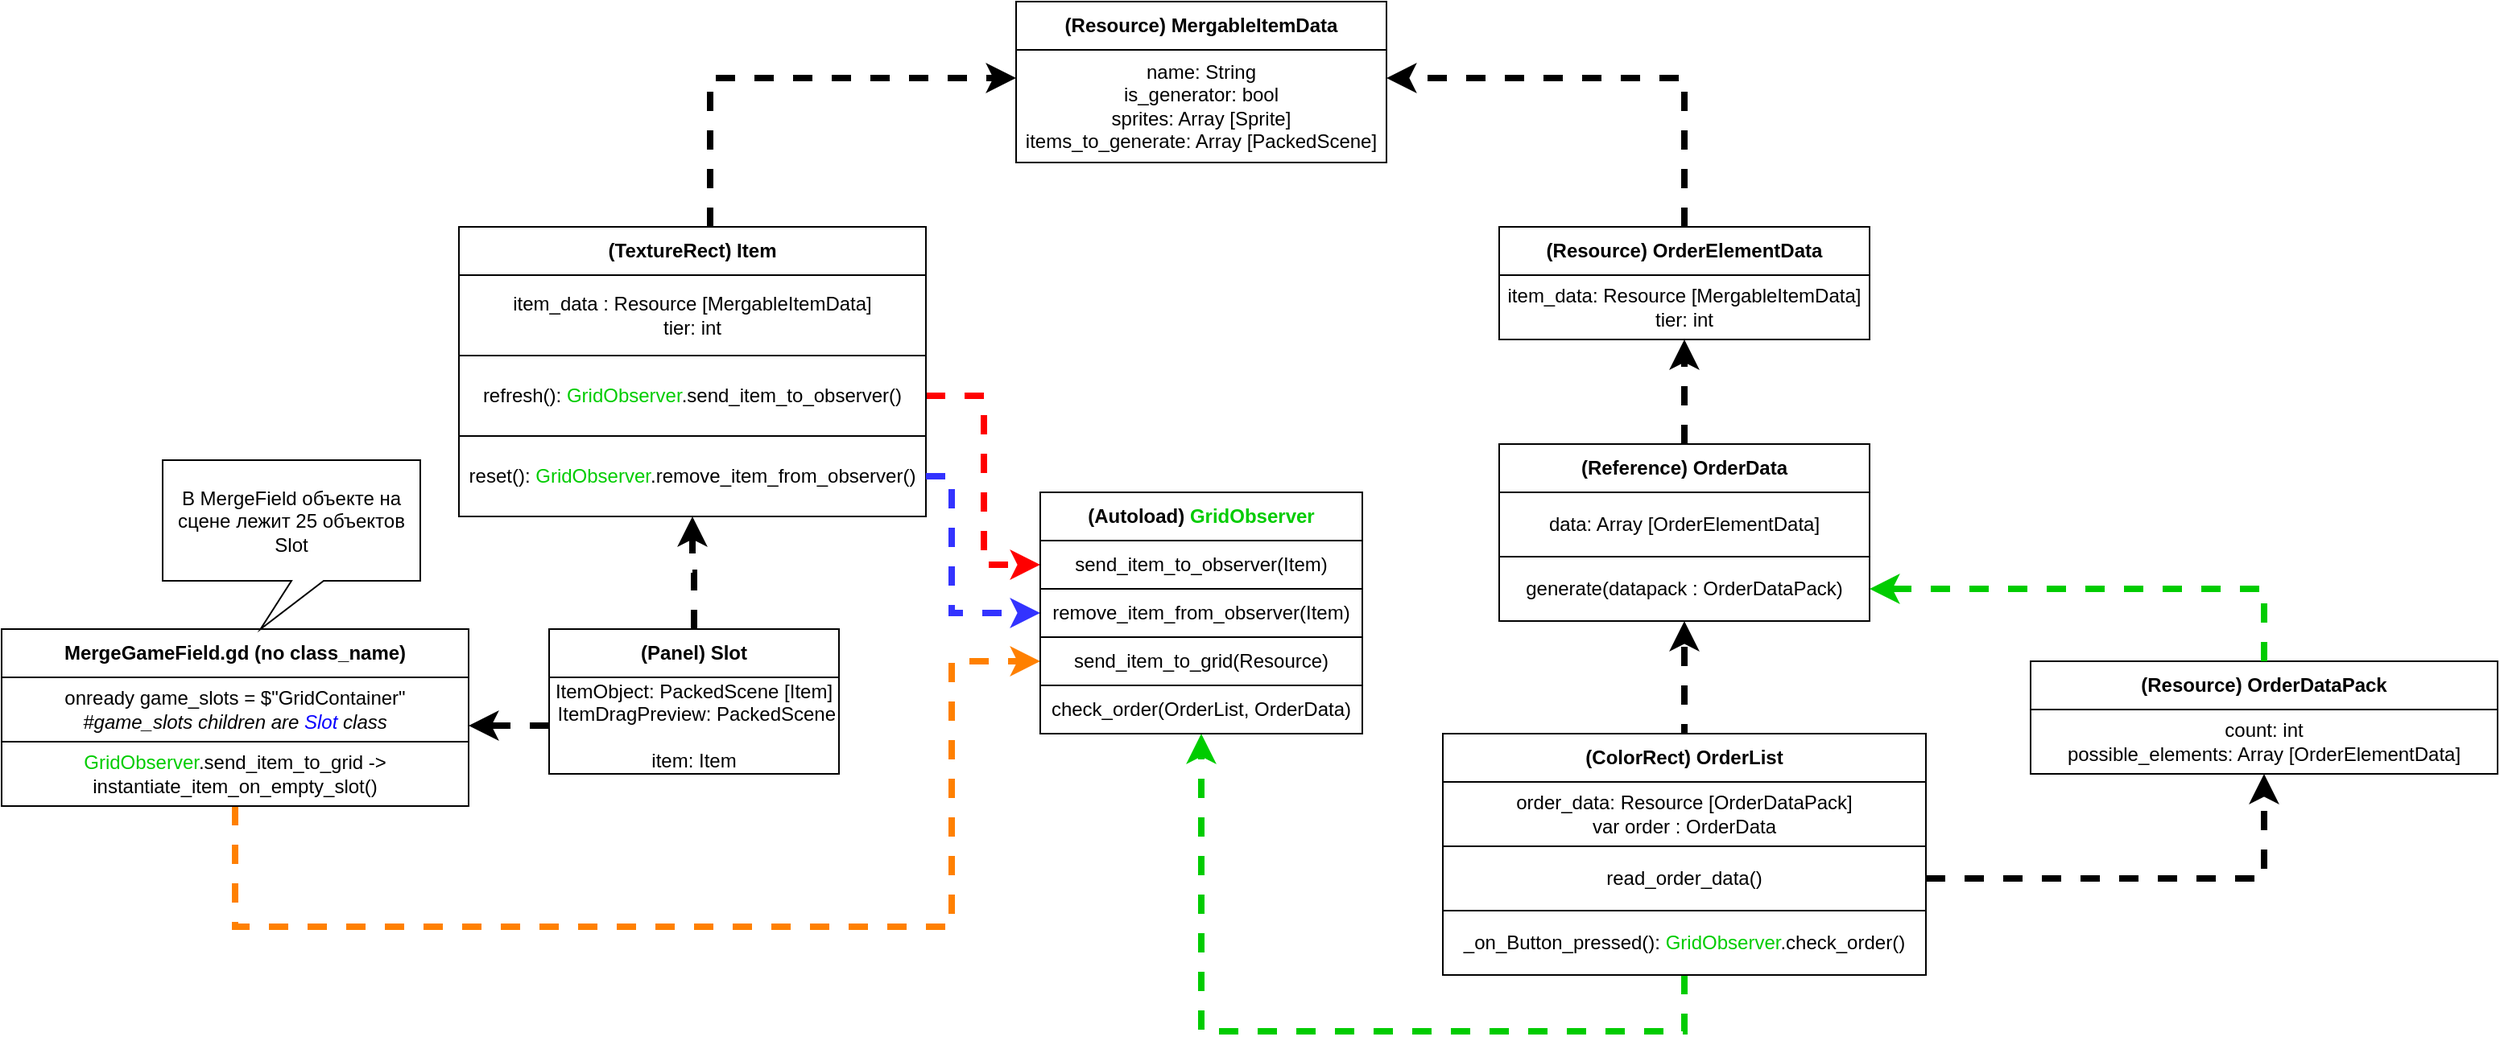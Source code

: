 <mxfile version="24.7.17">
  <diagram name="Страница — 1" id="70p1UIAKUPXs_iUVCdoC">
    <mxGraphModel dx="1800" dy="329" grid="1" gridSize="10" guides="1" tooltips="1" connect="1" arrows="1" fold="1" page="1" pageScale="1" pageWidth="1200" pageHeight="1920" math="0" shadow="0">
      <root>
        <mxCell id="0" />
        <mxCell id="1" parent="0" />
        <mxCell id="8YpLksILpJDQ-rm5mKkd-4" style="edgeStyle=orthogonalEdgeStyle;rounded=0;orthogonalLoop=1;jettySize=auto;html=1;entryX=0;entryY=0.25;entryDx=0;entryDy=0;dashed=1;strokeWidth=4;" parent="1" source="KWVQ8asaE6--88MjjyIy-2" target="KWVQ8asaE6--88MjjyIy-3" edge="1">
          <mxGeometry relative="1" as="geometry">
            <Array as="points">
              <mxPoint x="60" y="108" />
            </Array>
          </mxGeometry>
        </mxCell>
        <mxCell id="8YpLksILpJDQ-rm5mKkd-3" style="edgeStyle=orthogonalEdgeStyle;rounded=0;orthogonalLoop=1;jettySize=auto;html=1;entryX=0.5;entryY=1;entryDx=0;entryDy=0;dashed=1;strokeWidth=4;" parent="1" source="KWVQ8asaE6--88MjjyIy-5" target="KWVQ8asaE6--88MjjyIy-22" edge="1">
          <mxGeometry relative="1" as="geometry" />
        </mxCell>
        <mxCell id="8YpLksILpJDQ-rm5mKkd-6" style="edgeStyle=orthogonalEdgeStyle;rounded=0;orthogonalLoop=1;jettySize=auto;html=1;entryX=0.5;entryY=1;entryDx=0;entryDy=0;strokeWidth=4;dashed=1;" parent="1" source="KWVQ8asaE6--88MjjyIy-7" target="KWVQ8asaE6--88MjjyIy-10" edge="1">
          <mxGeometry relative="1" as="geometry" />
        </mxCell>
        <mxCell id="8YpLksILpJDQ-rm5mKkd-5" style="edgeStyle=orthogonalEdgeStyle;rounded=0;orthogonalLoop=1;jettySize=auto;html=1;entryX=1;entryY=0.25;entryDx=0;entryDy=0;exitX=0.5;exitY=0;exitDx=0;exitDy=0;dashed=1;strokeWidth=4;" parent="1" source="KWVQ8asaE6--88MjjyIy-9" target="KWVQ8asaE6--88MjjyIy-3" edge="1">
          <mxGeometry relative="1" as="geometry">
            <Array as="points">
              <mxPoint x="665" y="108" />
            </Array>
          </mxGeometry>
        </mxCell>
        <mxCell id="8YpLksILpJDQ-rm5mKkd-7" style="edgeStyle=orthogonalEdgeStyle;rounded=0;orthogonalLoop=1;jettySize=auto;html=1;entryX=0.5;entryY=1;entryDx=0;entryDy=0;dashed=1;strokeWidth=4;" parent="1" source="KWVQ8asaE6--88MjjyIy-14" target="pg9mGK7PU0kqIPymRJ0m-4" edge="1">
          <mxGeometry relative="1" as="geometry" />
        </mxCell>
        <mxCell id="8YpLksILpJDQ-rm5mKkd-16" style="edgeStyle=orthogonalEdgeStyle;rounded=0;orthogonalLoop=1;jettySize=auto;html=1;entryX=0.5;entryY=1;entryDx=0;entryDy=0;dashed=1;strokeWidth=4;strokeColor=#00CC00;exitX=0.5;exitY=1;exitDx=0;exitDy=0;" parent="1" source="KWVQ8asaE6--88MjjyIy-17" target="KWVQ8asaE6--88MjjyIy-27" edge="1">
          <mxGeometry relative="1" as="geometry">
            <Array as="points">
              <mxPoint x="665" y="700" />
              <mxPoint x="365" y="700" />
            </Array>
          </mxGeometry>
        </mxCell>
        <mxCell id="8YpLksILpJDQ-rm5mKkd-9" style="edgeStyle=orthogonalEdgeStyle;rounded=0;orthogonalLoop=1;jettySize=auto;html=1;entryX=0;entryY=0.5;entryDx=0;entryDy=0;dashed=1;strokeWidth=4;strokeColor=#FF8000;exitX=0.5;exitY=1;exitDx=0;exitDy=0;" parent="1" source="KWVQ8asaE6--88MjjyIy-20" target="KWVQ8asaE6--88MjjyIy-24" edge="1">
          <mxGeometry relative="1" as="geometry">
            <Array as="points">
              <mxPoint x="-235" y="635" />
              <mxPoint x="210" y="635" />
              <mxPoint x="210" y="470" />
            </Array>
          </mxGeometry>
        </mxCell>
        <mxCell id="8YpLksILpJDQ-rm5mKkd-10" style="edgeStyle=orthogonalEdgeStyle;rounded=0;orthogonalLoop=1;jettySize=auto;html=1;entryX=0;entryY=0.5;entryDx=0;entryDy=0;dashed=1;strokeWidth=4;strokeColor=#FF0000;" parent="1" source="KWVQ8asaE6--88MjjyIy-21" target="KWVQ8asaE6--88MjjyIy-25" edge="1">
          <mxGeometry relative="1" as="geometry">
            <Array as="points">
              <mxPoint x="230" y="305" />
              <mxPoint x="230" y="410" />
            </Array>
          </mxGeometry>
        </mxCell>
        <mxCell id="8YpLksILpJDQ-rm5mKkd-11" value="" style="group" parent="1" vertex="1" connectable="0">
          <mxGeometry x="-380" y="450" width="290" height="110" as="geometry" />
        </mxCell>
        <mxCell id="KWVQ8asaE6--88MjjyIy-18" value="&lt;b&gt;MergeGameField.gd (no class_name)&lt;/b&gt;" style="rounded=0;whiteSpace=wrap;html=1;" parent="8YpLksILpJDQ-rm5mKkd-11" vertex="1">
          <mxGeometry width="290" height="30" as="geometry" />
        </mxCell>
        <mxCell id="KWVQ8asaE6--88MjjyIy-19" value="onready game_slots = $&quot;GridContainer&quot;&lt;br&gt;&lt;div&gt;&lt;i&gt;#game_slots children are &lt;font color=&quot;#0800ff&quot;&gt;Slot&lt;/font&gt; class&lt;/i&gt;&lt;/div&gt;" style="rounded=0;whiteSpace=wrap;html=1;" parent="8YpLksILpJDQ-rm5mKkd-11" vertex="1">
          <mxGeometry y="30" width="290" height="40" as="geometry" />
        </mxCell>
        <mxCell id="KWVQ8asaE6--88MjjyIy-20" value="&lt;font color=&quot;#00cc00&quot;&gt;GridObserver&lt;/font&gt;.send_item_to_grid -&amp;gt; instantiate_item_on_empty_slot()" style="rounded=0;whiteSpace=wrap;html=1;" parent="8YpLksILpJDQ-rm5mKkd-11" vertex="1">
          <mxGeometry y="70" width="290" height="40" as="geometry" />
        </mxCell>
        <mxCell id="8YpLksILpJDQ-rm5mKkd-12" value="" style="group" parent="1" vertex="1" connectable="0">
          <mxGeometry x="-40" y="450" width="180" height="90" as="geometry" />
        </mxCell>
        <mxCell id="KWVQ8asaE6--88MjjyIy-5" value="&lt;b&gt;(Panel) Slot&lt;/b&gt;" style="rounded=0;whiteSpace=wrap;html=1;" parent="8YpLksILpJDQ-rm5mKkd-12" vertex="1">
          <mxGeometry width="180" height="30" as="geometry" />
        </mxCell>
        <mxCell id="KWVQ8asaE6--88MjjyIy-6" value="ItemObject: PackedScene [Item]&lt;div&gt;&amp;nbsp;ItemDragPreview: PackedScene&lt;/div&gt;&lt;div&gt;&lt;br&gt;&lt;/div&gt;&lt;div&gt;item: Item&lt;/div&gt;" style="rounded=0;whiteSpace=wrap;html=1;" parent="8YpLksILpJDQ-rm5mKkd-12" vertex="1">
          <mxGeometry y="30" width="180" height="60" as="geometry" />
        </mxCell>
        <mxCell id="8YpLksILpJDQ-rm5mKkd-13" value="" style="group" parent="1" vertex="1" connectable="0">
          <mxGeometry x="-96" y="200" width="290" height="180" as="geometry" />
        </mxCell>
        <mxCell id="KWVQ8asaE6--88MjjyIy-1" value="item_data : Resource [MergableItemData]&lt;div&gt;tier: int&lt;/div&gt;" style="rounded=0;whiteSpace=wrap;html=1;" parent="8YpLksILpJDQ-rm5mKkd-13" vertex="1">
          <mxGeometry y="30" width="290" height="50" as="geometry" />
        </mxCell>
        <mxCell id="KWVQ8asaE6--88MjjyIy-2" value="&lt;b&gt;(TextureRect) Item&lt;/b&gt;" style="rounded=0;whiteSpace=wrap;html=1;" parent="8YpLksILpJDQ-rm5mKkd-13" vertex="1">
          <mxGeometry width="290" height="30" as="geometry" />
        </mxCell>
        <mxCell id="KWVQ8asaE6--88MjjyIy-21" value="refresh():&amp;nbsp;&lt;font color=&quot;#00cc00&quot;&gt;GridObserver&lt;/font&gt;.send_item_to_observer()" style="rounded=0;whiteSpace=wrap;html=1;" parent="8YpLksILpJDQ-rm5mKkd-13" vertex="1">
          <mxGeometry y="80" width="290" height="50" as="geometry" />
        </mxCell>
        <mxCell id="KWVQ8asaE6--88MjjyIy-22" value="reset():&amp;nbsp;&lt;font color=&quot;#00cc00&quot;&gt;GridObserver&lt;/font&gt;.remove_item_from_observer()" style="rounded=0;whiteSpace=wrap;html=1;" parent="8YpLksILpJDQ-rm5mKkd-13" vertex="1">
          <mxGeometry y="130" width="290" height="50" as="geometry" />
        </mxCell>
        <mxCell id="8YpLksILpJDQ-rm5mKkd-14" style="edgeStyle=orthogonalEdgeStyle;rounded=0;orthogonalLoop=1;jettySize=auto;html=1;entryX=0;entryY=0.5;entryDx=0;entryDy=0;strokeWidth=4;dashed=1;strokeColor=#3333FF;" parent="1" source="KWVQ8asaE6--88MjjyIy-22" target="KWVQ8asaE6--88MjjyIy-26" edge="1">
          <mxGeometry relative="1" as="geometry">
            <Array as="points">
              <mxPoint x="210" y="355" />
              <mxPoint x="210" y="440" />
            </Array>
          </mxGeometry>
        </mxCell>
        <mxCell id="8YpLksILpJDQ-rm5mKkd-17" style="edgeStyle=orthogonalEdgeStyle;rounded=0;orthogonalLoop=1;jettySize=auto;html=1;entryX=1;entryY=0.75;entryDx=0;entryDy=0;dashed=1;strokeWidth=4;" parent="1" source="KWVQ8asaE6--88MjjyIy-6" target="KWVQ8asaE6--88MjjyIy-19" edge="1">
          <mxGeometry relative="1" as="geometry" />
        </mxCell>
        <mxCell id="8YpLksILpJDQ-rm5mKkd-18" value="" style="group" parent="1" vertex="1" connectable="0">
          <mxGeometry x="250" y="60" width="230" height="100" as="geometry" />
        </mxCell>
        <mxCell id="KWVQ8asaE6--88MjjyIy-3" value="name: String&lt;div&gt;is_generator: bool&lt;/div&gt;&lt;div&gt;sprites: Array [Sprite]&lt;/div&gt;&lt;div&gt;items_to_generate: Array [PackedScene]&lt;/div&gt;" style="rounded=0;whiteSpace=wrap;html=1;" parent="8YpLksILpJDQ-rm5mKkd-18" vertex="1">
          <mxGeometry y="30" width="230" height="70" as="geometry" />
        </mxCell>
        <mxCell id="KWVQ8asaE6--88MjjyIy-4" value="&lt;b&gt;(Resource) MergableItemData&lt;/b&gt;" style="rounded=0;whiteSpace=wrap;html=1;" parent="8YpLksILpJDQ-rm5mKkd-18" vertex="1">
          <mxGeometry width="230" height="30" as="geometry" />
        </mxCell>
        <mxCell id="8YpLksILpJDQ-rm5mKkd-19" value="" style="group" parent="1" vertex="1" connectable="0">
          <mxGeometry x="550" y="200" width="230" height="70" as="geometry" />
        </mxCell>
        <mxCell id="KWVQ8asaE6--88MjjyIy-9" value="&lt;b&gt;(Resource) OrderElementData&lt;/b&gt;" style="rounded=0;whiteSpace=wrap;html=1;" parent="8YpLksILpJDQ-rm5mKkd-19" vertex="1">
          <mxGeometry width="230" height="30" as="geometry" />
        </mxCell>
        <mxCell id="KWVQ8asaE6--88MjjyIy-10" value="item_data: Resource [MergableItemData]&lt;div&gt;tier: int&lt;/div&gt;" style="rounded=0;whiteSpace=wrap;html=1;" parent="8YpLksILpJDQ-rm5mKkd-19" vertex="1">
          <mxGeometry y="30" width="230" height="40" as="geometry" />
        </mxCell>
        <mxCell id="8YpLksILpJDQ-rm5mKkd-22" value="" style="group" parent="1" vertex="1" connectable="0">
          <mxGeometry x="515" y="515" width="300" height="150" as="geometry" />
        </mxCell>
        <mxCell id="KWVQ8asaE6--88MjjyIy-13" value="&lt;b&gt;(ColorRect) OrderList&lt;/b&gt;" style="rounded=0;whiteSpace=wrap;html=1;" parent="8YpLksILpJDQ-rm5mKkd-22" vertex="1">
          <mxGeometry width="300" height="30" as="geometry" />
        </mxCell>
        <mxCell id="KWVQ8asaE6--88MjjyIy-14" value="order_data: Resource [OrderDataPack]&lt;div&gt;var order : OrderData&lt;/div&gt;" style="rounded=0;whiteSpace=wrap;html=1;" parent="8YpLksILpJDQ-rm5mKkd-22" vertex="1">
          <mxGeometry y="30" width="300" height="40" as="geometry" />
        </mxCell>
        <mxCell id="KWVQ8asaE6--88MjjyIy-16" value="read_order_data()" style="rounded=0;whiteSpace=wrap;html=1;" parent="8YpLksILpJDQ-rm5mKkd-22" vertex="1">
          <mxGeometry y="70" width="300" height="40" as="geometry" />
        </mxCell>
        <mxCell id="KWVQ8asaE6--88MjjyIy-17" value="_on_Button_pressed(): &lt;font color=&quot;#00cc00&quot;&gt;GridObserver&lt;/font&gt;.check_order()" style="rounded=0;whiteSpace=wrap;html=1;" parent="8YpLksILpJDQ-rm5mKkd-22" vertex="1">
          <mxGeometry y="110" width="300" height="40" as="geometry" />
        </mxCell>
        <mxCell id="8YpLksILpJDQ-rm5mKkd-23" value="" style="group" parent="1" vertex="1" connectable="0">
          <mxGeometry x="265" y="365" width="200" height="150" as="geometry" />
        </mxCell>
        <mxCell id="KWVQ8asaE6--88MjjyIy-23" value="&lt;b&gt;(Autoload) &lt;font color=&quot;#00cc00&quot;&gt;GridObserver&lt;/font&gt;&lt;/b&gt;" style="rounded=0;whiteSpace=wrap;html=1;" parent="8YpLksILpJDQ-rm5mKkd-23" vertex="1">
          <mxGeometry width="200" height="30" as="geometry" />
        </mxCell>
        <mxCell id="KWVQ8asaE6--88MjjyIy-24" value="send_item_to_grid(Resource)" style="rounded=0;whiteSpace=wrap;html=1;" parent="8YpLksILpJDQ-rm5mKkd-23" vertex="1">
          <mxGeometry y="90" width="200" height="30" as="geometry" />
        </mxCell>
        <mxCell id="KWVQ8asaE6--88MjjyIy-25" value="send_item_to_observer(Item)" style="rounded=0;whiteSpace=wrap;html=1;" parent="8YpLksILpJDQ-rm5mKkd-23" vertex="1">
          <mxGeometry y="30" width="200" height="30" as="geometry" />
        </mxCell>
        <mxCell id="KWVQ8asaE6--88MjjyIy-26" value="remove_item_from_observer(Item)" style="rounded=0;whiteSpace=wrap;html=1;" parent="8YpLksILpJDQ-rm5mKkd-23" vertex="1">
          <mxGeometry y="60" width="200" height="30" as="geometry" />
        </mxCell>
        <mxCell id="KWVQ8asaE6--88MjjyIy-27" value="check_order(OrderList, OrderData)" style="rounded=0;whiteSpace=wrap;html=1;" parent="8YpLksILpJDQ-rm5mKkd-23" vertex="1">
          <mxGeometry y="120" width="200" height="30" as="geometry" />
        </mxCell>
        <mxCell id="8YpLksILpJDQ-rm5mKkd-24" value="В MergeField объекте на сцене лежит 25 объектов Slot" style="shape=callout;whiteSpace=wrap;html=1;perimeter=calloutPerimeter;position2=0.38;" parent="1" vertex="1">
          <mxGeometry x="-280" y="345" width="160" height="105" as="geometry" />
        </mxCell>
        <mxCell id="KWVQ8asaE6--88MjjyIy-7" value="&lt;b&gt;(Reference) OrderData&lt;/b&gt;" style="rounded=0;whiteSpace=wrap;html=1;" parent="1" vertex="1">
          <mxGeometry x="550" y="335" width="230" height="30" as="geometry" />
        </mxCell>
        <mxCell id="KWVQ8asaE6--88MjjyIy-8" value="data: Array [OrderElementData]" style="rounded=0;whiteSpace=wrap;html=1;" parent="1" vertex="1">
          <mxGeometry x="550" y="365" width="230" height="40" as="geometry" />
        </mxCell>
        <mxCell id="pg9mGK7PU0kqIPymRJ0m-4" value="generate(datapack : OrderDataPack)" style="rounded=0;whiteSpace=wrap;html=1;" vertex="1" parent="1">
          <mxGeometry x="550" y="405" width="230" height="40" as="geometry" />
        </mxCell>
        <mxCell id="pg9mGK7PU0kqIPymRJ0m-5" value="" style="group" vertex="1" connectable="0" parent="1">
          <mxGeometry x="880" y="470" width="290" height="70" as="geometry" />
        </mxCell>
        <mxCell id="KWVQ8asaE6--88MjjyIy-11" value="&lt;b&gt;(Resource) OrderDataPack&lt;/b&gt;" style="rounded=0;whiteSpace=wrap;html=1;" parent="pg9mGK7PU0kqIPymRJ0m-5" vertex="1">
          <mxGeometry width="290" height="30" as="geometry" />
        </mxCell>
        <mxCell id="KWVQ8asaE6--88MjjyIy-12" value="count: int&lt;div&gt;possible_elements: Array [OrderElementData]&lt;/div&gt;" style="rounded=0;whiteSpace=wrap;html=1;" parent="pg9mGK7PU0kqIPymRJ0m-5" vertex="1">
          <mxGeometry y="30" width="290" height="40" as="geometry" />
        </mxCell>
        <mxCell id="pg9mGK7PU0kqIPymRJ0m-6" style="edgeStyle=orthogonalEdgeStyle;rounded=0;orthogonalLoop=1;jettySize=auto;html=1;entryX=0.5;entryY=1;entryDx=0;entryDy=0;strokeWidth=4;dashed=1;" edge="1" parent="1" source="KWVQ8asaE6--88MjjyIy-16" target="KWVQ8asaE6--88MjjyIy-12">
          <mxGeometry relative="1" as="geometry">
            <Array as="points">
              <mxPoint x="1025" y="605" />
            </Array>
          </mxGeometry>
        </mxCell>
        <mxCell id="pg9mGK7PU0kqIPymRJ0m-7" style="edgeStyle=orthogonalEdgeStyle;rounded=0;orthogonalLoop=1;jettySize=auto;html=1;entryX=1;entryY=0.5;entryDx=0;entryDy=0;strokeWidth=4;dashed=1;strokeColor=#00CC00;" edge="1" parent="1" source="KWVQ8asaE6--88MjjyIy-11" target="pg9mGK7PU0kqIPymRJ0m-4">
          <mxGeometry relative="1" as="geometry">
            <Array as="points">
              <mxPoint x="1025" y="425" />
            </Array>
          </mxGeometry>
        </mxCell>
      </root>
    </mxGraphModel>
  </diagram>
</mxfile>
